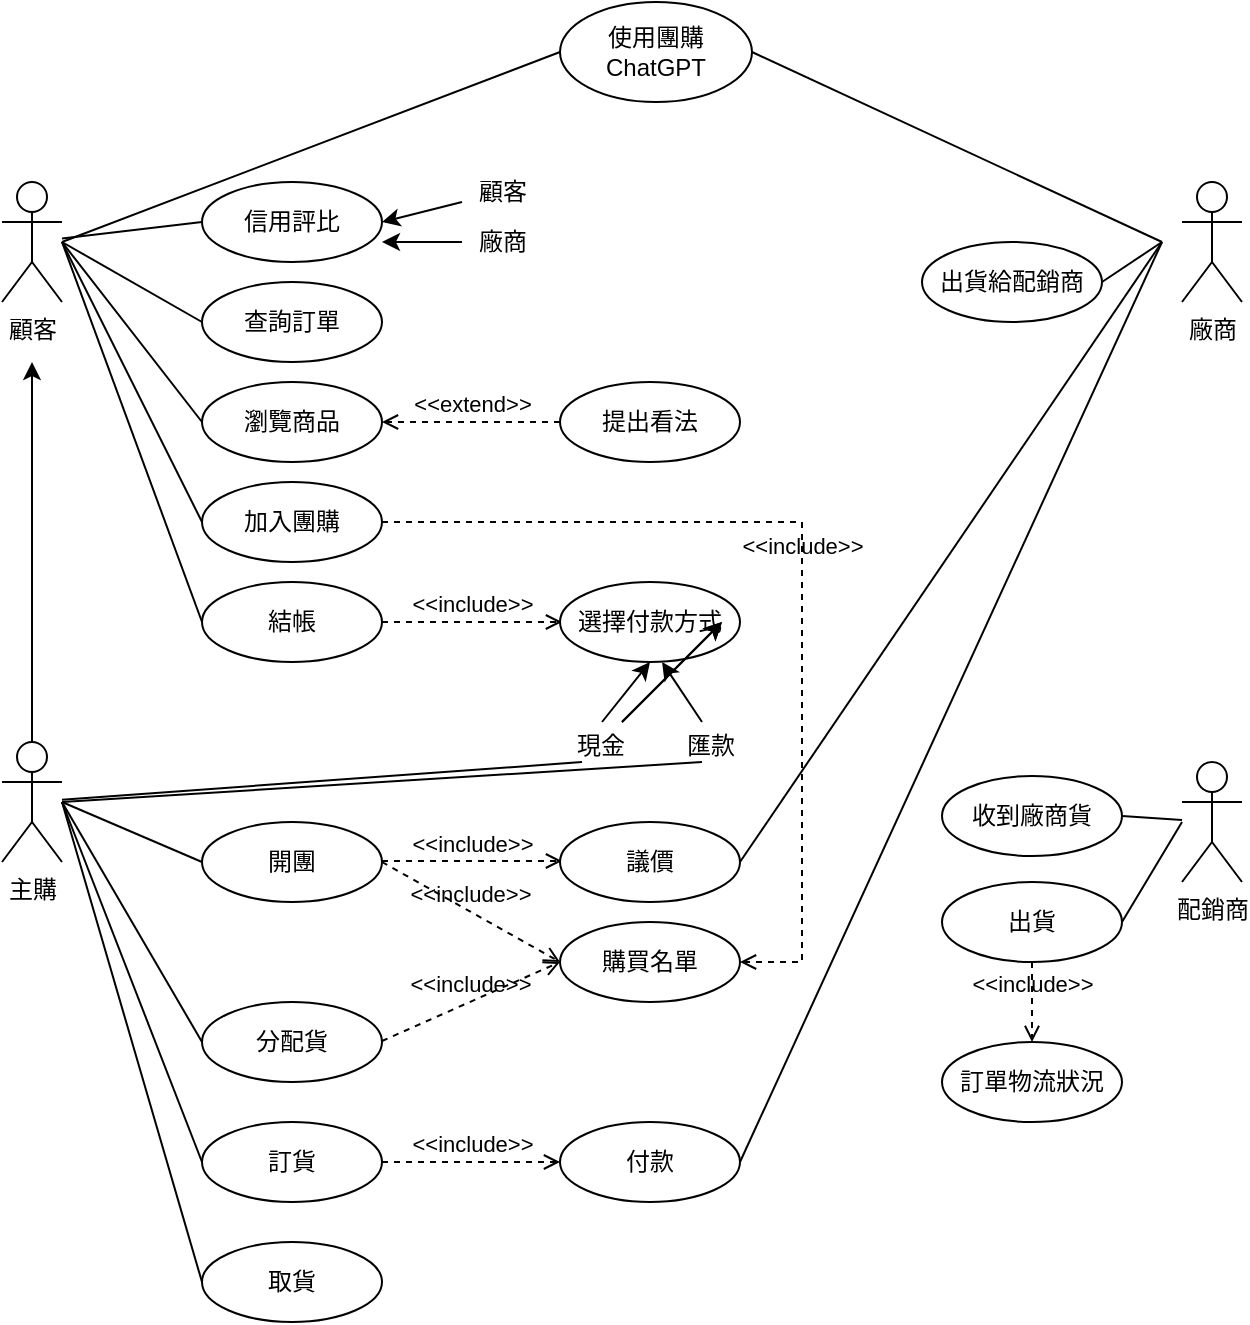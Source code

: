 <mxfile version="22.0.2" type="github">
  <diagram name="第 1 页" id="3oT_i06SkzwsFrK0Teo1">
    <mxGraphModel dx="954" dy="647" grid="1" gridSize="10" guides="1" tooltips="1" connect="1" arrows="1" fold="1" page="1" pageScale="1" pageWidth="827" pageHeight="1169" math="0" shadow="0">
      <root>
        <mxCell id="0" />
        <mxCell id="1" parent="0" />
        <mxCell id="B-tKHahjRUxkaQ6zFDhn-1" value="顧客" style="shape=umlActor;verticalLabelPosition=bottom;verticalAlign=top;html=1;outlineConnect=0;" vertex="1" parent="1">
          <mxGeometry x="80" y="190" width="30" height="60" as="geometry" />
        </mxCell>
        <mxCell id="B-tKHahjRUxkaQ6zFDhn-67" style="edgeStyle=orthogonalEdgeStyle;rounded=0;orthogonalLoop=1;jettySize=auto;html=1;exitX=0.5;exitY=0;exitDx=0;exitDy=0;exitPerimeter=0;" edge="1" parent="1" source="B-tKHahjRUxkaQ6zFDhn-3">
          <mxGeometry relative="1" as="geometry">
            <mxPoint x="95" y="280" as="targetPoint" />
          </mxGeometry>
        </mxCell>
        <mxCell id="B-tKHahjRUxkaQ6zFDhn-3" value="主購" style="shape=umlActor;verticalLabelPosition=bottom;verticalAlign=top;html=1;outlineConnect=0;" vertex="1" parent="1">
          <mxGeometry x="80" y="470" width="30" height="60" as="geometry" />
        </mxCell>
        <mxCell id="B-tKHahjRUxkaQ6zFDhn-6" value="使用團購&lt;br&gt;ChatGPT" style="ellipse;whiteSpace=wrap;html=1;" vertex="1" parent="1">
          <mxGeometry x="359" y="100" width="96" height="50" as="geometry" />
        </mxCell>
        <mxCell id="B-tKHahjRUxkaQ6zFDhn-7" value="信用評比" style="ellipse;whiteSpace=wrap;html=1;" vertex="1" parent="1">
          <mxGeometry x="180" y="190" width="90" height="40" as="geometry" />
        </mxCell>
        <mxCell id="B-tKHahjRUxkaQ6zFDhn-9" value="" style="endArrow=classic;html=1;rounded=0;entryX=1;entryY=0.5;entryDx=0;entryDy=0;" edge="1" parent="1" target="B-tKHahjRUxkaQ6zFDhn-7">
          <mxGeometry width="50" height="50" relative="1" as="geometry">
            <mxPoint x="310" y="200" as="sourcePoint" />
            <mxPoint x="280" y="200" as="targetPoint" />
          </mxGeometry>
        </mxCell>
        <mxCell id="B-tKHahjRUxkaQ6zFDhn-10" value="" style="endArrow=classic;html=1;rounded=0;" edge="1" parent="1">
          <mxGeometry width="50" height="50" relative="1" as="geometry">
            <mxPoint x="310" y="220" as="sourcePoint" />
            <mxPoint x="270" y="220" as="targetPoint" />
          </mxGeometry>
        </mxCell>
        <mxCell id="B-tKHahjRUxkaQ6zFDhn-11" value="顧客" style="text;html=1;align=center;verticalAlign=middle;resizable=0;points=[];autosize=1;strokeColor=none;fillColor=none;" vertex="1" parent="1">
          <mxGeometry x="305" y="180" width="50" height="30" as="geometry" />
        </mxCell>
        <mxCell id="B-tKHahjRUxkaQ6zFDhn-12" value="廠商" style="text;html=1;align=center;verticalAlign=middle;resizable=0;points=[];autosize=1;strokeColor=none;fillColor=none;" vertex="1" parent="1">
          <mxGeometry x="305" y="205" width="50" height="30" as="geometry" />
        </mxCell>
        <mxCell id="B-tKHahjRUxkaQ6zFDhn-13" value="查詢訂單" style="ellipse;whiteSpace=wrap;html=1;" vertex="1" parent="1">
          <mxGeometry x="180" y="240" width="90" height="40" as="geometry" />
        </mxCell>
        <mxCell id="B-tKHahjRUxkaQ6zFDhn-14" value="瀏覽商品" style="ellipse;whiteSpace=wrap;html=1;" vertex="1" parent="1">
          <mxGeometry x="180" y="290" width="90" height="40" as="geometry" />
        </mxCell>
        <mxCell id="B-tKHahjRUxkaQ6zFDhn-15" value="&amp;lt;&amp;lt;extend&amp;gt;&amp;gt;" style="html=1;verticalAlign=bottom;labelBackgroundColor=none;endArrow=open;endFill=0;dashed=1;rounded=0;entryX=1;entryY=0.5;entryDx=0;entryDy=0;exitX=0;exitY=0.5;exitDx=0;exitDy=0;" edge="1" parent="1" source="B-tKHahjRUxkaQ6zFDhn-16" target="B-tKHahjRUxkaQ6zFDhn-14">
          <mxGeometry x="-0.008" width="160" relative="1" as="geometry">
            <mxPoint x="350" y="300" as="sourcePoint" />
            <mxPoint x="480" y="450" as="targetPoint" />
            <mxPoint as="offset" />
          </mxGeometry>
        </mxCell>
        <mxCell id="B-tKHahjRUxkaQ6zFDhn-16" value="提出看法" style="ellipse;whiteSpace=wrap;html=1;" vertex="1" parent="1">
          <mxGeometry x="359" y="290" width="90" height="40" as="geometry" />
        </mxCell>
        <mxCell id="B-tKHahjRUxkaQ6zFDhn-17" value="加入團購" style="ellipse;whiteSpace=wrap;html=1;" vertex="1" parent="1">
          <mxGeometry x="180" y="340" width="90" height="40" as="geometry" />
        </mxCell>
        <mxCell id="B-tKHahjRUxkaQ6zFDhn-18" value="結帳" style="ellipse;whiteSpace=wrap;html=1;" vertex="1" parent="1">
          <mxGeometry x="180" y="390" width="90" height="40" as="geometry" />
        </mxCell>
        <mxCell id="B-tKHahjRUxkaQ6zFDhn-19" value="&amp;lt;&amp;lt;include&amp;gt;&amp;gt;" style="html=1;verticalAlign=bottom;labelBackgroundColor=none;endArrow=open;endFill=0;dashed=1;rounded=0;exitX=1;exitY=0.5;exitDx=0;exitDy=0;" edge="1" parent="1" source="B-tKHahjRUxkaQ6zFDhn-18">
          <mxGeometry width="160" relative="1" as="geometry">
            <mxPoint x="320" y="450" as="sourcePoint" />
            <mxPoint x="360" y="410" as="targetPoint" />
          </mxGeometry>
        </mxCell>
        <mxCell id="B-tKHahjRUxkaQ6zFDhn-20" value="選擇付款方式" style="ellipse;whiteSpace=wrap;html=1;" vertex="1" parent="1">
          <mxGeometry x="359" y="390" width="90" height="40" as="geometry" />
        </mxCell>
        <mxCell id="B-tKHahjRUxkaQ6zFDhn-22" value="" style="endArrow=classic;html=1;rounded=0;entryX=0.5;entryY=1;entryDx=0;entryDy=0;" edge="1" parent="1" target="B-tKHahjRUxkaQ6zFDhn-20">
          <mxGeometry width="50" height="50" relative="1" as="geometry">
            <mxPoint x="380" y="460" as="sourcePoint" />
            <mxPoint x="280" y="220" as="targetPoint" />
          </mxGeometry>
        </mxCell>
        <mxCell id="B-tKHahjRUxkaQ6zFDhn-23" value="" style="endArrow=classic;html=1;rounded=0;entryX=0.567;entryY=1;entryDx=0;entryDy=0;entryPerimeter=0;" edge="1" parent="1" target="B-tKHahjRUxkaQ6zFDhn-20">
          <mxGeometry width="50" height="50" relative="1" as="geometry">
            <mxPoint x="430" y="460" as="sourcePoint" />
            <mxPoint x="414" y="440" as="targetPoint" />
          </mxGeometry>
        </mxCell>
        <mxCell id="B-tKHahjRUxkaQ6zFDhn-24" value="現金" style="text;html=1;align=center;verticalAlign=middle;resizable=0;points=[];autosize=1;strokeColor=none;fillColor=none;" vertex="1" parent="1">
          <mxGeometry x="354" y="457" width="50" height="30" as="geometry" />
        </mxCell>
        <mxCell id="B-tKHahjRUxkaQ6zFDhn-25" value="匯款" style="text;html=1;align=center;verticalAlign=middle;resizable=0;points=[];autosize=1;strokeColor=none;fillColor=none;" vertex="1" parent="1">
          <mxGeometry x="409" y="457" width="50" height="30" as="geometry" />
        </mxCell>
        <mxCell id="B-tKHahjRUxkaQ6zFDhn-26" value="" style="endArrow=none;html=1;rounded=0;" edge="1" parent="1" target="B-tKHahjRUxkaQ6zFDhn-3">
          <mxGeometry width="50" height="50" relative="1" as="geometry">
            <mxPoint x="370" y="480" as="sourcePoint" />
            <mxPoint x="430" y="420" as="targetPoint" />
          </mxGeometry>
        </mxCell>
        <mxCell id="B-tKHahjRUxkaQ6zFDhn-27" value="" style="endArrow=none;html=1;rounded=0;exitX=0.42;exitY=0.767;exitDx=0;exitDy=0;exitPerimeter=0;" edge="1" parent="1" source="B-tKHahjRUxkaQ6zFDhn-25">
          <mxGeometry width="50" height="50" relative="1" as="geometry">
            <mxPoint x="380" y="470" as="sourcePoint" />
            <mxPoint x="110" y="500" as="targetPoint" />
          </mxGeometry>
        </mxCell>
        <mxCell id="B-tKHahjRUxkaQ6zFDhn-28" value="開團" style="ellipse;whiteSpace=wrap;html=1;" vertex="1" parent="1">
          <mxGeometry x="180" y="510" width="90" height="40" as="geometry" />
        </mxCell>
        <mxCell id="B-tKHahjRUxkaQ6zFDhn-29" value="&amp;lt;&amp;lt;include&amp;gt;&amp;gt;" style="html=1;verticalAlign=bottom;labelBackgroundColor=none;endArrow=open;endFill=0;dashed=1;rounded=0;exitX=1;exitY=0.5;exitDx=0;exitDy=0;" edge="1" parent="1">
          <mxGeometry width="160" relative="1" as="geometry">
            <mxPoint x="270" y="529.5" as="sourcePoint" />
            <mxPoint x="360" y="529.5" as="targetPoint" />
          </mxGeometry>
        </mxCell>
        <mxCell id="B-tKHahjRUxkaQ6zFDhn-30" value="議價" style="ellipse;whiteSpace=wrap;html=1;" vertex="1" parent="1">
          <mxGeometry x="359" y="510" width="90" height="40" as="geometry" />
        </mxCell>
        <mxCell id="B-tKHahjRUxkaQ6zFDhn-31" value="&amp;lt;&amp;lt;include&amp;gt;&amp;gt;" style="html=1;verticalAlign=bottom;labelBackgroundColor=none;endArrow=open;endFill=0;dashed=1;rounded=0;exitX=1;exitY=0.5;exitDx=0;exitDy=0;entryX=0;entryY=0.5;entryDx=0;entryDy=0;" edge="1" parent="1" source="B-tKHahjRUxkaQ6zFDhn-28" target="B-tKHahjRUxkaQ6zFDhn-32">
          <mxGeometry width="160" relative="1" as="geometry">
            <mxPoint x="280" y="539.5" as="sourcePoint" />
            <mxPoint x="360" y="560" as="targetPoint" />
          </mxGeometry>
        </mxCell>
        <mxCell id="B-tKHahjRUxkaQ6zFDhn-32" value="購買名單" style="ellipse;whiteSpace=wrap;html=1;" vertex="1" parent="1">
          <mxGeometry x="359" y="560" width="90" height="40" as="geometry" />
        </mxCell>
        <mxCell id="B-tKHahjRUxkaQ6zFDhn-33" value="訂貨" style="ellipse;whiteSpace=wrap;html=1;" vertex="1" parent="1">
          <mxGeometry x="180" y="660" width="90" height="40" as="geometry" />
        </mxCell>
        <mxCell id="B-tKHahjRUxkaQ6zFDhn-34" value="付款" style="ellipse;whiteSpace=wrap;html=1;" vertex="1" parent="1">
          <mxGeometry x="359" y="660" width="90" height="40" as="geometry" />
        </mxCell>
        <mxCell id="B-tKHahjRUxkaQ6zFDhn-35" value="&amp;lt;&amp;lt;include&amp;gt;&amp;gt;" style="html=1;verticalAlign=bottom;labelBackgroundColor=none;endArrow=open;endFill=0;dashed=1;rounded=0;exitX=1;exitY=0.5;exitDx=0;exitDy=0;entryX=0;entryY=0.5;entryDx=0;entryDy=0;" edge="1" parent="1" source="B-tKHahjRUxkaQ6zFDhn-33" target="B-tKHahjRUxkaQ6zFDhn-34">
          <mxGeometry width="160" relative="1" as="geometry">
            <mxPoint x="270" y="640" as="sourcePoint" />
            <mxPoint x="359" y="690" as="targetPoint" />
          </mxGeometry>
        </mxCell>
        <mxCell id="B-tKHahjRUxkaQ6zFDhn-36" value="取貨" style="ellipse;whiteSpace=wrap;html=1;" vertex="1" parent="1">
          <mxGeometry x="180" y="720" width="90" height="40" as="geometry" />
        </mxCell>
        <mxCell id="B-tKHahjRUxkaQ6zFDhn-37" value="分配貨" style="ellipse;whiteSpace=wrap;html=1;" vertex="1" parent="1">
          <mxGeometry x="180" y="600" width="90" height="40" as="geometry" />
        </mxCell>
        <mxCell id="B-tKHahjRUxkaQ6zFDhn-38" value="&amp;lt;&amp;lt;include&amp;gt;&amp;gt;" style="html=1;verticalAlign=bottom;labelBackgroundColor=none;endArrow=open;endFill=0;dashed=1;rounded=0;exitX=1;exitY=0.5;exitDx=0;exitDy=0;entryX=0;entryY=0.5;entryDx=0;entryDy=0;" edge="1" parent="1" target="B-tKHahjRUxkaQ6zFDhn-32">
          <mxGeometry width="160" relative="1" as="geometry">
            <mxPoint x="270" y="619.5" as="sourcePoint" />
            <mxPoint x="359" y="619.5" as="targetPoint" />
          </mxGeometry>
        </mxCell>
        <mxCell id="B-tKHahjRUxkaQ6zFDhn-39" value="" style="endArrow=none;html=1;rounded=0;entryX=0;entryY=0.5;entryDx=0;entryDy=0;" edge="1" parent="1" target="B-tKHahjRUxkaQ6zFDhn-28">
          <mxGeometry width="50" height="50" relative="1" as="geometry">
            <mxPoint x="110" y="500" as="sourcePoint" />
            <mxPoint x="430" y="450" as="targetPoint" />
          </mxGeometry>
        </mxCell>
        <mxCell id="B-tKHahjRUxkaQ6zFDhn-40" value="" style="endArrow=none;html=1;rounded=0;exitX=0;exitY=0.5;exitDx=0;exitDy=0;" edge="1" parent="1" source="B-tKHahjRUxkaQ6zFDhn-37">
          <mxGeometry width="50" height="50" relative="1" as="geometry">
            <mxPoint x="380" y="500" as="sourcePoint" />
            <mxPoint x="110" y="500" as="targetPoint" />
          </mxGeometry>
        </mxCell>
        <mxCell id="B-tKHahjRUxkaQ6zFDhn-41" value="" style="endArrow=none;html=1;rounded=0;exitX=0;exitY=0.5;exitDx=0;exitDy=0;" edge="1" parent="1" source="B-tKHahjRUxkaQ6zFDhn-33">
          <mxGeometry width="50" height="50" relative="1" as="geometry">
            <mxPoint x="380" y="500" as="sourcePoint" />
            <mxPoint x="110" y="500" as="targetPoint" />
          </mxGeometry>
        </mxCell>
        <mxCell id="B-tKHahjRUxkaQ6zFDhn-42" value="" style="endArrow=none;html=1;rounded=0;exitX=0;exitY=0.5;exitDx=0;exitDy=0;" edge="1" parent="1" source="B-tKHahjRUxkaQ6zFDhn-36">
          <mxGeometry width="50" height="50" relative="1" as="geometry">
            <mxPoint x="380" y="500" as="sourcePoint" />
            <mxPoint x="110" y="500" as="targetPoint" />
          </mxGeometry>
        </mxCell>
        <mxCell id="B-tKHahjRUxkaQ6zFDhn-43" value="" style="endArrow=none;html=1;rounded=0;entryX=0;entryY=0.5;entryDx=0;entryDy=0;" edge="1" parent="1" source="B-tKHahjRUxkaQ6zFDhn-1" target="B-tKHahjRUxkaQ6zFDhn-7">
          <mxGeometry width="50" height="50" relative="1" as="geometry">
            <mxPoint x="390" y="460" as="sourcePoint" />
            <mxPoint x="440" y="410" as="targetPoint" />
          </mxGeometry>
        </mxCell>
        <mxCell id="B-tKHahjRUxkaQ6zFDhn-44" value="" style="endArrow=none;html=1;rounded=0;entryX=0;entryY=0.5;entryDx=0;entryDy=0;" edge="1" parent="1" target="B-tKHahjRUxkaQ6zFDhn-13">
          <mxGeometry width="50" height="50" relative="1" as="geometry">
            <mxPoint x="110" y="220" as="sourcePoint" />
            <mxPoint x="440" y="410" as="targetPoint" />
          </mxGeometry>
        </mxCell>
        <mxCell id="B-tKHahjRUxkaQ6zFDhn-45" value="" style="endArrow=none;html=1;rounded=0;entryX=0;entryY=0.5;entryDx=0;entryDy=0;" edge="1" parent="1" target="B-tKHahjRUxkaQ6zFDhn-14">
          <mxGeometry width="50" height="50" relative="1" as="geometry">
            <mxPoint x="110" y="220" as="sourcePoint" />
            <mxPoint x="440" y="410" as="targetPoint" />
          </mxGeometry>
        </mxCell>
        <mxCell id="B-tKHahjRUxkaQ6zFDhn-46" value="" style="endArrow=none;html=1;rounded=0;entryX=0;entryY=0.5;entryDx=0;entryDy=0;" edge="1" parent="1" target="B-tKHahjRUxkaQ6zFDhn-17">
          <mxGeometry width="50" height="50" relative="1" as="geometry">
            <mxPoint x="110" y="220" as="sourcePoint" />
            <mxPoint x="440" y="410" as="targetPoint" />
          </mxGeometry>
        </mxCell>
        <mxCell id="B-tKHahjRUxkaQ6zFDhn-47" value="" style="endArrow=none;html=1;rounded=0;entryX=0;entryY=0.5;entryDx=0;entryDy=0;" edge="1" parent="1" target="B-tKHahjRUxkaQ6zFDhn-18">
          <mxGeometry width="50" height="50" relative="1" as="geometry">
            <mxPoint x="110" y="220" as="sourcePoint" />
            <mxPoint x="440" y="410" as="targetPoint" />
          </mxGeometry>
        </mxCell>
        <mxCell id="B-tKHahjRUxkaQ6zFDhn-48" value="&amp;lt;&amp;lt;include&amp;gt;&amp;gt;" style="html=1;verticalAlign=bottom;labelBackgroundColor=none;endArrow=open;endFill=0;dashed=1;rounded=0;exitX=1;exitY=0.5;exitDx=0;exitDy=0;entryX=1;entryY=0.5;entryDx=0;entryDy=0;" edge="1" parent="1" source="B-tKHahjRUxkaQ6zFDhn-17" target="B-tKHahjRUxkaQ6zFDhn-32">
          <mxGeometry width="160" relative="1" as="geometry">
            <mxPoint x="340" y="430" as="sourcePoint" />
            <mxPoint x="490" y="660" as="targetPoint" />
            <Array as="points">
              <mxPoint x="480" y="360" />
              <mxPoint x="480" y="580" />
            </Array>
          </mxGeometry>
        </mxCell>
        <mxCell id="B-tKHahjRUxkaQ6zFDhn-49" value="" style="endArrow=none;html=1;rounded=0;entryX=0;entryY=0.5;entryDx=0;entryDy=0;" edge="1" parent="1" target="B-tKHahjRUxkaQ6zFDhn-6">
          <mxGeometry width="50" height="50" relative="1" as="geometry">
            <mxPoint x="110" y="220" as="sourcePoint" />
            <mxPoint x="440" y="410" as="targetPoint" />
          </mxGeometry>
        </mxCell>
        <mxCell id="B-tKHahjRUxkaQ6zFDhn-50" value="廠商" style="shape=umlActor;verticalLabelPosition=bottom;verticalAlign=top;html=1;outlineConnect=0;" vertex="1" parent="1">
          <mxGeometry x="670" y="190" width="30" height="60" as="geometry" />
        </mxCell>
        <mxCell id="B-tKHahjRUxkaQ6zFDhn-51" value="" style="endArrow=none;html=1;rounded=0;entryX=1;entryY=0.5;entryDx=0;entryDy=0;" edge="1" parent="1" target="B-tKHahjRUxkaQ6zFDhn-6">
          <mxGeometry width="50" height="50" relative="1" as="geometry">
            <mxPoint x="660" y="220" as="sourcePoint" />
            <mxPoint x="460" y="130" as="targetPoint" />
          </mxGeometry>
        </mxCell>
        <mxCell id="B-tKHahjRUxkaQ6zFDhn-52" value="出貨給配銷商" style="ellipse;whiteSpace=wrap;html=1;" vertex="1" parent="1">
          <mxGeometry x="540" y="220" width="90" height="40" as="geometry" />
        </mxCell>
        <mxCell id="B-tKHahjRUxkaQ6zFDhn-53" value="" style="endArrow=none;html=1;rounded=0;exitX=1;exitY=0.5;exitDx=0;exitDy=0;" edge="1" parent="1" source="B-tKHahjRUxkaQ6zFDhn-52">
          <mxGeometry width="50" height="50" relative="1" as="geometry">
            <mxPoint x="390" y="460" as="sourcePoint" />
            <mxPoint x="660" y="220" as="targetPoint" />
          </mxGeometry>
        </mxCell>
        <mxCell id="B-tKHahjRUxkaQ6zFDhn-54" value="配銷商" style="shape=umlActor;verticalLabelPosition=bottom;verticalAlign=top;html=1;outlineConnect=0;" vertex="1" parent="1">
          <mxGeometry x="670" y="480" width="30" height="60" as="geometry" />
        </mxCell>
        <mxCell id="B-tKHahjRUxkaQ6zFDhn-57" value="收到廠商貨" style="ellipse;whiteSpace=wrap;html=1;" vertex="1" parent="1">
          <mxGeometry x="550" y="487" width="90" height="40" as="geometry" />
        </mxCell>
        <mxCell id="B-tKHahjRUxkaQ6zFDhn-58" value="出貨" style="ellipse;whiteSpace=wrap;html=1;" vertex="1" parent="1">
          <mxGeometry x="550" y="540" width="90" height="40" as="geometry" />
        </mxCell>
        <mxCell id="B-tKHahjRUxkaQ6zFDhn-59" value="" style="endArrow=none;html=1;rounded=0;exitX=1;exitY=0.5;exitDx=0;exitDy=0;" edge="1" parent="1" source="B-tKHahjRUxkaQ6zFDhn-57" target="B-tKHahjRUxkaQ6zFDhn-54">
          <mxGeometry width="50" height="50" relative="1" as="geometry">
            <mxPoint x="390" y="460" as="sourcePoint" />
            <mxPoint x="440" y="410" as="targetPoint" />
          </mxGeometry>
        </mxCell>
        <mxCell id="B-tKHahjRUxkaQ6zFDhn-60" value="" style="endArrow=none;html=1;rounded=0;exitX=1;exitY=0.5;exitDx=0;exitDy=0;" edge="1" parent="1" source="B-tKHahjRUxkaQ6zFDhn-58">
          <mxGeometry width="50" height="50" relative="1" as="geometry">
            <mxPoint x="390" y="460" as="sourcePoint" />
            <mxPoint x="670" y="510" as="targetPoint" />
          </mxGeometry>
        </mxCell>
        <mxCell id="B-tKHahjRUxkaQ6zFDhn-61" value="" style="endArrow=none;html=1;rounded=0;exitX=1;exitY=0.5;exitDx=0;exitDy=0;" edge="1" parent="1" source="B-tKHahjRUxkaQ6zFDhn-30">
          <mxGeometry width="50" height="50" relative="1" as="geometry">
            <mxPoint x="380" y="520" as="sourcePoint" />
            <mxPoint x="660" y="220" as="targetPoint" />
          </mxGeometry>
        </mxCell>
        <mxCell id="B-tKHahjRUxkaQ6zFDhn-62" value="" style="endArrow=none;html=1;rounded=0;exitX=1;exitY=0.5;exitDx=0;exitDy=0;" edge="1" parent="1" source="B-tKHahjRUxkaQ6zFDhn-34">
          <mxGeometry width="50" height="50" relative="1" as="geometry">
            <mxPoint x="390" y="530" as="sourcePoint" />
            <mxPoint x="660" y="220" as="targetPoint" />
          </mxGeometry>
        </mxCell>
        <mxCell id="B-tKHahjRUxkaQ6zFDhn-63" value="&amp;lt;&amp;lt;include&amp;gt;&amp;gt;" style="html=1;verticalAlign=bottom;labelBackgroundColor=none;endArrow=open;endFill=0;dashed=1;rounded=0;exitX=0.5;exitY=1;exitDx=0;exitDy=0;" edge="1" parent="1" source="B-tKHahjRUxkaQ6zFDhn-58">
          <mxGeometry width="160" relative="1" as="geometry">
            <mxPoint x="330" y="430" as="sourcePoint" />
            <mxPoint x="595" y="620" as="targetPoint" />
          </mxGeometry>
        </mxCell>
        <mxCell id="B-tKHahjRUxkaQ6zFDhn-64" value="訂單物流狀況" style="ellipse;whiteSpace=wrap;html=1;" vertex="1" parent="1">
          <mxGeometry x="550" y="620" width="90" height="40" as="geometry" />
        </mxCell>
        <mxCell id="B-tKHahjRUxkaQ6zFDhn-65" value="" style="endArrow=classic;html=1;rounded=0;" edge="1" parent="1">
          <mxGeometry width="50" height="50" relative="1" as="geometry">
            <mxPoint x="390" y="460" as="sourcePoint" />
            <mxPoint x="440" y="410" as="targetPoint" />
          </mxGeometry>
        </mxCell>
        <mxCell id="B-tKHahjRUxkaQ6zFDhn-66" value="" style="endArrow=classic;html=1;rounded=0;" edge="1" parent="1">
          <mxGeometry width="50" height="50" relative="1" as="geometry">
            <mxPoint x="390" y="460" as="sourcePoint" />
            <mxPoint x="440" y="410" as="targetPoint" />
          </mxGeometry>
        </mxCell>
      </root>
    </mxGraphModel>
  </diagram>
</mxfile>

